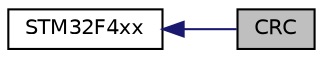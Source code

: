 digraph "CRC"
{
  edge [fontname="Helvetica",fontsize="10",labelfontname="Helvetica",labelfontsize="10"];
  node [fontname="Helvetica",fontsize="10",shape=record];
  rankdir=LR;
  Node1 [label="STM32F4xx",height=0.2,width=0.4,color="black", fillcolor="white", style="filled",URL="$group__STM32F4xx.html",tooltip="Libraries for ST Microelectronics STM32F4xx series."];
  Node0 [label="CRC",height=0.2,width=0.4,color="black", fillcolor="grey75", style="filled" fontcolor="black"];
  Node1->Node0 [shape=plaintext, color="midnightblue", dir="back", style="solid"];
}
